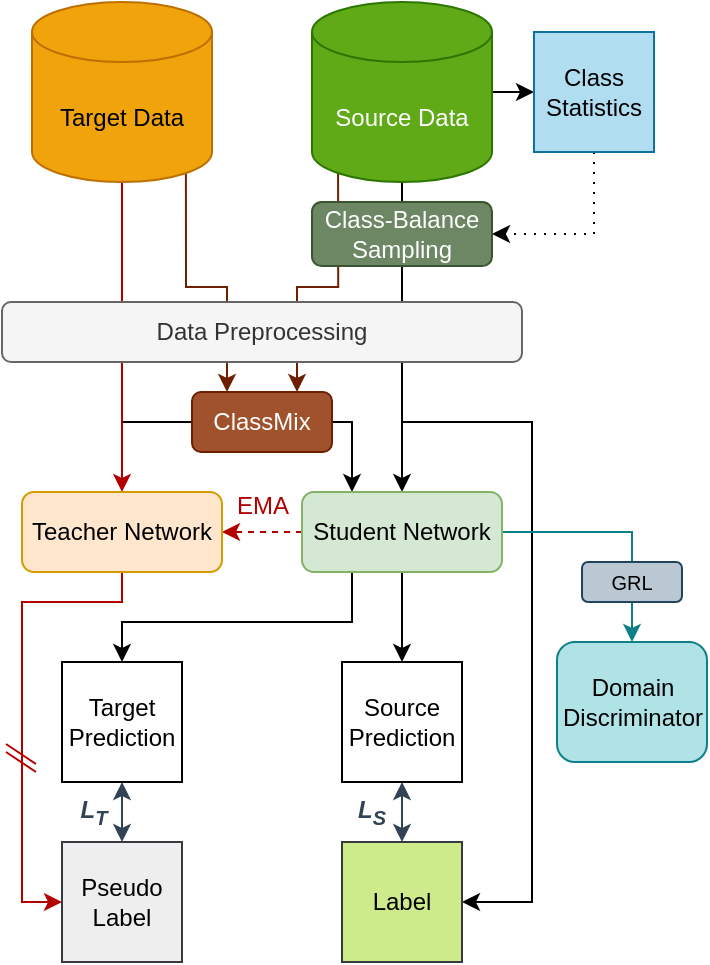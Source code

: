 <mxfile scale="1" border="0" version="27.0.5">
  <diagram name="第 1 页" id="rPb-chqL0vrrgZvvh9Yq">
    <mxGraphModel dx="915" dy="507" grid="1" gridSize="10" guides="1" tooltips="1" connect="1" arrows="1" fold="1" page="1" pageScale="1" pageWidth="827" pageHeight="1169" math="0" shadow="0">
      <root>
        <mxCell id="0" />
        <mxCell id="1" parent="0" />
        <mxCell id="tmr2yHB7oxTNzsD7l78u-307" value="&lt;font style=&quot;color: rgb(49, 67, 84);&quot;&gt;&lt;b style=&quot;&quot;&gt;&lt;i style=&quot;&quot;&gt;L&lt;sub style=&quot;&quot;&gt;S&lt;/sub&gt;&lt;/i&gt;&lt;/b&gt;&lt;/font&gt;" style="text;html=1;align=center;verticalAlign=middle;whiteSpace=wrap;rounded=0;" vertex="1" parent="1">
          <mxGeometry x="450" y="480" width="60" height="30" as="geometry" />
        </mxCell>
        <mxCell id="tmr2yHB7oxTNzsD7l78u-308" value="&lt;font style=&quot;color: rgb(49, 67, 84);&quot;&gt;&lt;b style=&quot;&quot;&gt;&lt;i style=&quot;&quot;&gt;L&lt;sub style=&quot;&quot;&gt;T&lt;/sub&gt;&lt;/i&gt;&lt;/b&gt;&lt;/font&gt;" style="text;html=1;align=center;verticalAlign=middle;whiteSpace=wrap;rounded=0;" vertex="1" parent="1">
          <mxGeometry x="311" y="480" width="60" height="30" as="geometry" />
        </mxCell>
        <mxCell id="tmr2yHB7oxTNzsD7l78u-247" style="edgeStyle=orthogonalEdgeStyle;rounded=0;orthogonalLoop=1;jettySize=auto;html=1;exitX=1;exitY=0.5;exitDx=0;exitDy=0;exitPerimeter=0;entryX=0;entryY=0.5;entryDx=0;entryDy=0;" edge="1" parent="1" source="tmr2yHB7oxTNzsD7l78u-244" target="tmr2yHB7oxTNzsD7l78u-246">
          <mxGeometry relative="1" as="geometry" />
        </mxCell>
        <mxCell id="tmr2yHB7oxTNzsD7l78u-253" style="edgeStyle=orthogonalEdgeStyle;rounded=0;orthogonalLoop=1;jettySize=auto;html=1;exitX=0.5;exitY=1;exitDx=0;exitDy=0;exitPerimeter=0;entryX=0.5;entryY=0;entryDx=0;entryDy=0;" edge="1" parent="1" source="tmr2yHB7oxTNzsD7l78u-244" target="tmr2yHB7oxTNzsD7l78u-250">
          <mxGeometry relative="1" as="geometry" />
        </mxCell>
        <mxCell id="tmr2yHB7oxTNzsD7l78u-292" style="edgeStyle=orthogonalEdgeStyle;rounded=0;orthogonalLoop=1;jettySize=auto;html=1;exitX=0.145;exitY=1;exitDx=0;exitDy=-4.35;exitPerimeter=0;entryX=0.75;entryY=0;entryDx=0;entryDy=0;fillColor=#a0522d;strokeColor=#6D1F00;" edge="1" parent="1" source="tmr2yHB7oxTNzsD7l78u-244" target="tmr2yHB7oxTNzsD7l78u-283">
          <mxGeometry relative="1" as="geometry" />
        </mxCell>
        <mxCell id="tmr2yHB7oxTNzsD7l78u-302" style="edgeStyle=orthogonalEdgeStyle;rounded=0;orthogonalLoop=1;jettySize=auto;html=1;exitX=0.5;exitY=1;exitDx=0;exitDy=0;exitPerimeter=0;entryX=1;entryY=0.5;entryDx=0;entryDy=0;" edge="1" parent="1" source="tmr2yHB7oxTNzsD7l78u-244" target="tmr2yHB7oxTNzsD7l78u-280">
          <mxGeometry relative="1" as="geometry">
            <Array as="points">
              <mxPoint x="495" y="300" />
              <mxPoint x="560" y="300" />
              <mxPoint x="560" y="540" />
            </Array>
          </mxGeometry>
        </mxCell>
        <mxCell id="tmr2yHB7oxTNzsD7l78u-244" value="Source Data" style="shape=cylinder3;whiteSpace=wrap;html=1;boundedLbl=1;backgroundOutline=1;size=15;fillColor=#60a917;fontColor=#ffffff;strokeColor=#2D7600;" vertex="1" parent="1">
          <mxGeometry x="450" y="90" width="90" height="90" as="geometry" />
        </mxCell>
        <mxCell id="tmr2yHB7oxTNzsD7l78u-264" style="edgeStyle=orthogonalEdgeStyle;rounded=0;orthogonalLoop=1;jettySize=auto;html=1;exitX=0.5;exitY=1;exitDx=0;exitDy=0;exitPerimeter=0;entryX=0.25;entryY=0;entryDx=0;entryDy=0;" edge="1" parent="1" source="tmr2yHB7oxTNzsD7l78u-245" target="tmr2yHB7oxTNzsD7l78u-250">
          <mxGeometry relative="1" as="geometry">
            <Array as="points">
              <mxPoint x="355" y="300" />
              <mxPoint x="470" y="300" />
            </Array>
          </mxGeometry>
        </mxCell>
        <mxCell id="tmr2yHB7oxTNzsD7l78u-252" style="edgeStyle=orthogonalEdgeStyle;rounded=0;orthogonalLoop=1;jettySize=auto;html=1;exitX=0.5;exitY=1;exitDx=0;exitDy=0;exitPerimeter=0;entryX=0.5;entryY=0;entryDx=0;entryDy=0;fillColor=#e51400;strokeColor=#B20000;" edge="1" parent="1" source="tmr2yHB7oxTNzsD7l78u-245" target="tmr2yHB7oxTNzsD7l78u-251">
          <mxGeometry relative="1" as="geometry" />
        </mxCell>
        <mxCell id="tmr2yHB7oxTNzsD7l78u-291" style="edgeStyle=orthogonalEdgeStyle;rounded=0;orthogonalLoop=1;jettySize=auto;html=1;exitX=0.855;exitY=1;exitDx=0;exitDy=-4.35;exitPerimeter=0;entryX=0.25;entryY=0;entryDx=0;entryDy=0;fillColor=#a0522d;strokeColor=#6D1F00;" edge="1" parent="1" source="tmr2yHB7oxTNzsD7l78u-245" target="tmr2yHB7oxTNzsD7l78u-283">
          <mxGeometry relative="1" as="geometry" />
        </mxCell>
        <mxCell id="tmr2yHB7oxTNzsD7l78u-245" value="Target Data" style="shape=cylinder3;whiteSpace=wrap;html=1;boundedLbl=1;backgroundOutline=1;size=15;fillColor=#f0a30a;fontColor=#000000;strokeColor=#BD7000;" vertex="1" parent="1">
          <mxGeometry x="310" y="90" width="90" height="90" as="geometry" />
        </mxCell>
        <mxCell id="tmr2yHB7oxTNzsD7l78u-262" style="edgeStyle=orthogonalEdgeStyle;rounded=0;orthogonalLoop=1;jettySize=auto;html=1;exitX=0.5;exitY=1;exitDx=0;exitDy=0;entryX=1;entryY=0.5;entryDx=0;entryDy=0;dashed=1;dashPattern=1 4;" edge="1" parent="1" source="tmr2yHB7oxTNzsD7l78u-246" target="tmr2yHB7oxTNzsD7l78u-261">
          <mxGeometry relative="1" as="geometry" />
        </mxCell>
        <mxCell id="tmr2yHB7oxTNzsD7l78u-246" value="&lt;div&gt;&lt;span style=&quot;background-color: transparent; color: light-dark(rgb(0, 0, 0), rgb(255, 255, 255));&quot;&gt;Class&lt;/span&gt;&lt;/div&gt;&lt;div&gt;&lt;span style=&quot;background-color: transparent; color: light-dark(rgb(0, 0, 0), rgb(255, 255, 255));&quot;&gt;Statistics&lt;/span&gt;&lt;/div&gt;" style="rounded=0;whiteSpace=wrap;html=1;aspect=fixed;fillColor=#b1ddf0;strokeColor=#10739e;" vertex="1" parent="1">
          <mxGeometry x="561" y="105" width="60" height="60" as="geometry" />
        </mxCell>
        <mxCell id="tmr2yHB7oxTNzsD7l78u-248" value="Data Preprocessing" style="rounded=1;whiteSpace=wrap;html=1;fillColor=#f5f5f5;fontColor=#333333;strokeColor=#666666;" vertex="1" parent="1">
          <mxGeometry x="295" y="240" width="260" height="30" as="geometry" />
        </mxCell>
        <mxCell id="tmr2yHB7oxTNzsD7l78u-258" style="edgeStyle=orthogonalEdgeStyle;rounded=0;orthogonalLoop=1;jettySize=auto;html=1;exitX=0;exitY=0.5;exitDx=0;exitDy=0;entryX=1;entryY=0.5;entryDx=0;entryDy=0;dashed=1;fillColor=#e51400;strokeColor=#B20000;" edge="1" parent="1" source="tmr2yHB7oxTNzsD7l78u-250" target="tmr2yHB7oxTNzsD7l78u-251">
          <mxGeometry relative="1" as="geometry" />
        </mxCell>
        <mxCell id="tmr2yHB7oxTNzsD7l78u-274" style="edgeStyle=orthogonalEdgeStyle;rounded=0;orthogonalLoop=1;jettySize=auto;html=1;exitX=0.5;exitY=1;exitDx=0;exitDy=0;entryX=0.5;entryY=0;entryDx=0;entryDy=0;" edge="1" parent="1" source="tmr2yHB7oxTNzsD7l78u-250" target="tmr2yHB7oxTNzsD7l78u-273">
          <mxGeometry relative="1" as="geometry" />
        </mxCell>
        <mxCell id="tmr2yHB7oxTNzsD7l78u-303" style="edgeStyle=orthogonalEdgeStyle;rounded=0;orthogonalLoop=1;jettySize=auto;html=1;exitX=0.25;exitY=1;exitDx=0;exitDy=0;entryX=0.5;entryY=0;entryDx=0;entryDy=0;" edge="1" parent="1" source="tmr2yHB7oxTNzsD7l78u-250" target="tmr2yHB7oxTNzsD7l78u-276">
          <mxGeometry relative="1" as="geometry">
            <Array as="points">
              <mxPoint x="470" y="400" />
              <mxPoint x="355" y="400" />
            </Array>
          </mxGeometry>
        </mxCell>
        <mxCell id="tmr2yHB7oxTNzsD7l78u-309" style="edgeStyle=orthogonalEdgeStyle;rounded=0;orthogonalLoop=1;jettySize=auto;html=1;exitX=1;exitY=0.5;exitDx=0;exitDy=0;entryX=0.5;entryY=0;entryDx=0;entryDy=0;fillColor=#b0e3e6;strokeColor=#0e8088;" edge="1" parent="1" source="tmr2yHB7oxTNzsD7l78u-250" target="tmr2yHB7oxTNzsD7l78u-295">
          <mxGeometry relative="1" as="geometry" />
        </mxCell>
        <mxCell id="tmr2yHB7oxTNzsD7l78u-250" value="Student Network" style="rounded=1;whiteSpace=wrap;html=1;fillColor=#d5e8d4;strokeColor=#82b366;" vertex="1" parent="1">
          <mxGeometry x="445" y="335" width="100" height="40" as="geometry" />
        </mxCell>
        <mxCell id="tmr2yHB7oxTNzsD7l78u-304" style="edgeStyle=orthogonalEdgeStyle;rounded=0;orthogonalLoop=1;jettySize=auto;html=1;exitX=0.5;exitY=1;exitDx=0;exitDy=0;entryX=0;entryY=0.5;entryDx=0;entryDy=0;fillColor=#e51400;strokeColor=#B20000;" edge="1" parent="1" source="tmr2yHB7oxTNzsD7l78u-251" target="tmr2yHB7oxTNzsD7l78u-265">
          <mxGeometry relative="1" as="geometry">
            <Array as="points">
              <mxPoint x="355" y="390" />
              <mxPoint x="305" y="390" />
              <mxPoint x="305" y="540" />
            </Array>
          </mxGeometry>
        </mxCell>
        <mxCell id="tmr2yHB7oxTNzsD7l78u-251" value="Teacher Network" style="rounded=1;whiteSpace=wrap;html=1;fillColor=#ffe6cc;strokeColor=#d79b00;" vertex="1" parent="1">
          <mxGeometry x="305" y="335" width="100" height="40" as="geometry" />
        </mxCell>
        <mxCell id="tmr2yHB7oxTNzsD7l78u-259" value="&lt;font style=&quot;color: rgb(178, 0, 0);&quot;&gt;EMA&lt;/font&gt;" style="text;html=1;align=center;verticalAlign=middle;resizable=0;points=[];autosize=1;strokeColor=none;fillColor=none;" vertex="1" parent="1">
          <mxGeometry x="400" y="327" width="50" height="30" as="geometry" />
        </mxCell>
        <mxCell id="tmr2yHB7oxTNzsD7l78u-261" value="Class-Balance&lt;div&gt;Sampling&lt;/div&gt;" style="rounded=1;whiteSpace=wrap;html=1;fillColor=#6d8764;fontColor=#ffffff;strokeColor=#3A5431;" vertex="1" parent="1">
          <mxGeometry x="450" y="190" width="90" height="32" as="geometry" />
        </mxCell>
        <mxCell id="tmr2yHB7oxTNzsD7l78u-265" value="&lt;div&gt;Pseudo&lt;/div&gt;&lt;div&gt;Label&lt;/div&gt;" style="rounded=0;whiteSpace=wrap;html=1;aspect=fixed;fillColor=#eeeeee;strokeColor=#36393d;" vertex="1" parent="1">
          <mxGeometry x="325" y="510" width="60" height="60" as="geometry" />
        </mxCell>
        <mxCell id="tmr2yHB7oxTNzsD7l78u-267" value="" style="group;rotation=90;" vertex="1" connectable="0" parent="1">
          <mxGeometry x="297" y="460" width="14" height="15" as="geometry" />
        </mxCell>
        <mxCell id="tmr2yHB7oxTNzsD7l78u-268" value="" style="endArrow=none;html=1;rounded=0;fillColor=#e51400;strokeColor=#B20000;" edge="1" parent="tmr2yHB7oxTNzsD7l78u-267">
          <mxGeometry width="50" height="50" relative="1" as="geometry">
            <mxPoint y="1" as="sourcePoint" />
            <mxPoint x="15" y="11" as="targetPoint" />
          </mxGeometry>
        </mxCell>
        <mxCell id="tmr2yHB7oxTNzsD7l78u-269" value="" style="endArrow=none;html=1;rounded=0;fillColor=#e51400;strokeColor=#B20000;" edge="1" parent="tmr2yHB7oxTNzsD7l78u-267">
          <mxGeometry width="50" height="50" relative="1" as="geometry">
            <mxPoint y="5" as="sourcePoint" />
            <mxPoint x="15" y="15" as="targetPoint" />
          </mxGeometry>
        </mxCell>
        <mxCell id="tmr2yHB7oxTNzsD7l78u-306" style="edgeStyle=orthogonalEdgeStyle;rounded=0;orthogonalLoop=1;jettySize=auto;html=1;exitX=0.5;exitY=1;exitDx=0;exitDy=0;entryX=0.5;entryY=0;entryDx=0;entryDy=0;startArrow=classic;startFill=1;fillColor=#647687;strokeColor=#314354;" edge="1" parent="1" source="tmr2yHB7oxTNzsD7l78u-273" target="tmr2yHB7oxTNzsD7l78u-280">
          <mxGeometry relative="1" as="geometry" />
        </mxCell>
        <mxCell id="tmr2yHB7oxTNzsD7l78u-273" value="&lt;div&gt;Source&lt;/div&gt;&lt;div&gt;Prediction&lt;/div&gt;" style="rounded=0;whiteSpace=wrap;html=1;aspect=fixed;labelBackgroundColor=default;fillStyle=solid;" vertex="1" parent="1">
          <mxGeometry x="465" y="420" width="60" height="60" as="geometry" />
        </mxCell>
        <mxCell id="tmr2yHB7oxTNzsD7l78u-305" style="edgeStyle=orthogonalEdgeStyle;rounded=0;orthogonalLoop=1;jettySize=auto;html=1;exitX=0.5;exitY=1;exitDx=0;exitDy=0;entryX=0.5;entryY=0;entryDx=0;entryDy=0;startArrow=classic;startFill=1;fillColor=#647687;strokeColor=#314354;" edge="1" parent="1" source="tmr2yHB7oxTNzsD7l78u-276" target="tmr2yHB7oxTNzsD7l78u-265">
          <mxGeometry relative="1" as="geometry" />
        </mxCell>
        <mxCell id="tmr2yHB7oxTNzsD7l78u-276" value="&lt;div&gt;Target&lt;/div&gt;&lt;div&gt;Prediction&lt;/div&gt;" style="rounded=0;whiteSpace=wrap;html=1;aspect=fixed;labelBackgroundColor=default;fillStyle=solid;" vertex="1" parent="1">
          <mxGeometry x="325" y="420" width="60" height="60" as="geometry" />
        </mxCell>
        <mxCell id="tmr2yHB7oxTNzsD7l78u-280" value="&lt;div&gt;Label&lt;/div&gt;" style="rounded=0;whiteSpace=wrap;html=1;aspect=fixed;fillColor=#cdeb8b;strokeColor=#36393d;" vertex="1" parent="1">
          <mxGeometry x="465" y="510" width="60" height="60" as="geometry" />
        </mxCell>
        <mxCell id="tmr2yHB7oxTNzsD7l78u-283" value="ClassMix" style="rounded=1;whiteSpace=wrap;html=1;fillColor=#a0522d;strokeColor=#6D1F00;gradientDirection=west;fontColor=#ffffff;" vertex="1" parent="1">
          <mxGeometry x="390" y="285" width="70" height="30" as="geometry" />
        </mxCell>
        <mxCell id="tmr2yHB7oxTNzsD7l78u-295" value="&lt;div&gt;Domain&lt;/div&gt;Discriminator" style="rounded=1;whiteSpace=wrap;html=1;fillColor=#b0e3e6;strokeColor=#0e8088;" vertex="1" parent="1">
          <mxGeometry x="572.5" y="410" width="75" height="60" as="geometry" />
        </mxCell>
        <mxCell id="tmr2yHB7oxTNzsD7l78u-298" value="&lt;font style=&quot;font-size: 10px;&quot;&gt;GRL&lt;/font&gt;" style="rounded=1;whiteSpace=wrap;html=1;fillColor=#bac8d3;strokeColor=#23445d;verticalAlign=middle;" vertex="1" parent="1">
          <mxGeometry x="585" y="370" width="50" height="20" as="geometry" />
        </mxCell>
      </root>
    </mxGraphModel>
  </diagram>
</mxfile>
